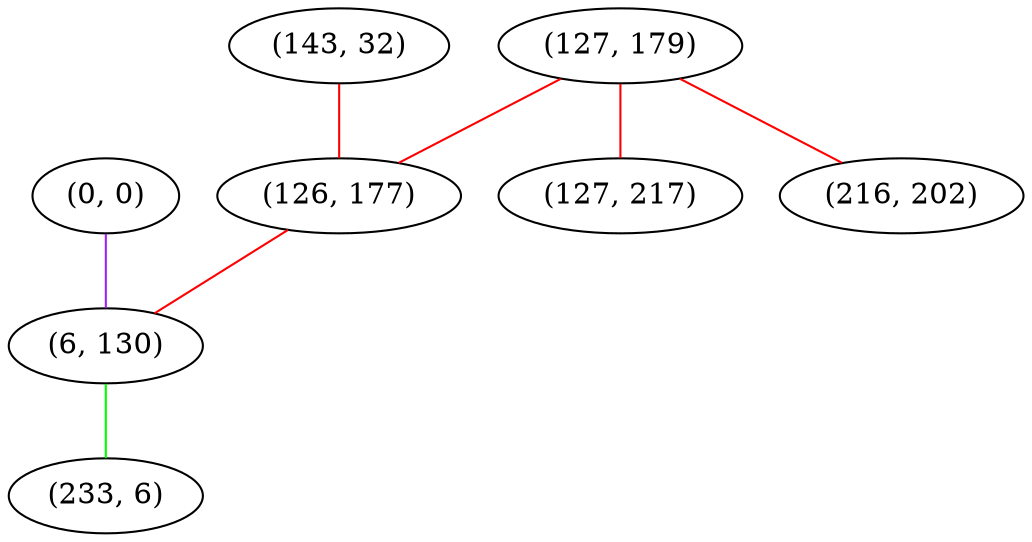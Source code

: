graph "" {
"(0, 0)";
"(127, 179)";
"(143, 32)";
"(126, 177)";
"(6, 130)";
"(127, 217)";
"(233, 6)";
"(216, 202)";
"(0, 0)" -- "(6, 130)"  [color=purple, key=0, weight=4];
"(127, 179)" -- "(126, 177)"  [color=red, key=0, weight=1];
"(127, 179)" -- "(216, 202)"  [color=red, key=0, weight=1];
"(127, 179)" -- "(127, 217)"  [color=red, key=0, weight=1];
"(143, 32)" -- "(126, 177)"  [color=red, key=0, weight=1];
"(126, 177)" -- "(6, 130)"  [color=red, key=0, weight=1];
"(6, 130)" -- "(233, 6)"  [color=green, key=0, weight=2];
}
